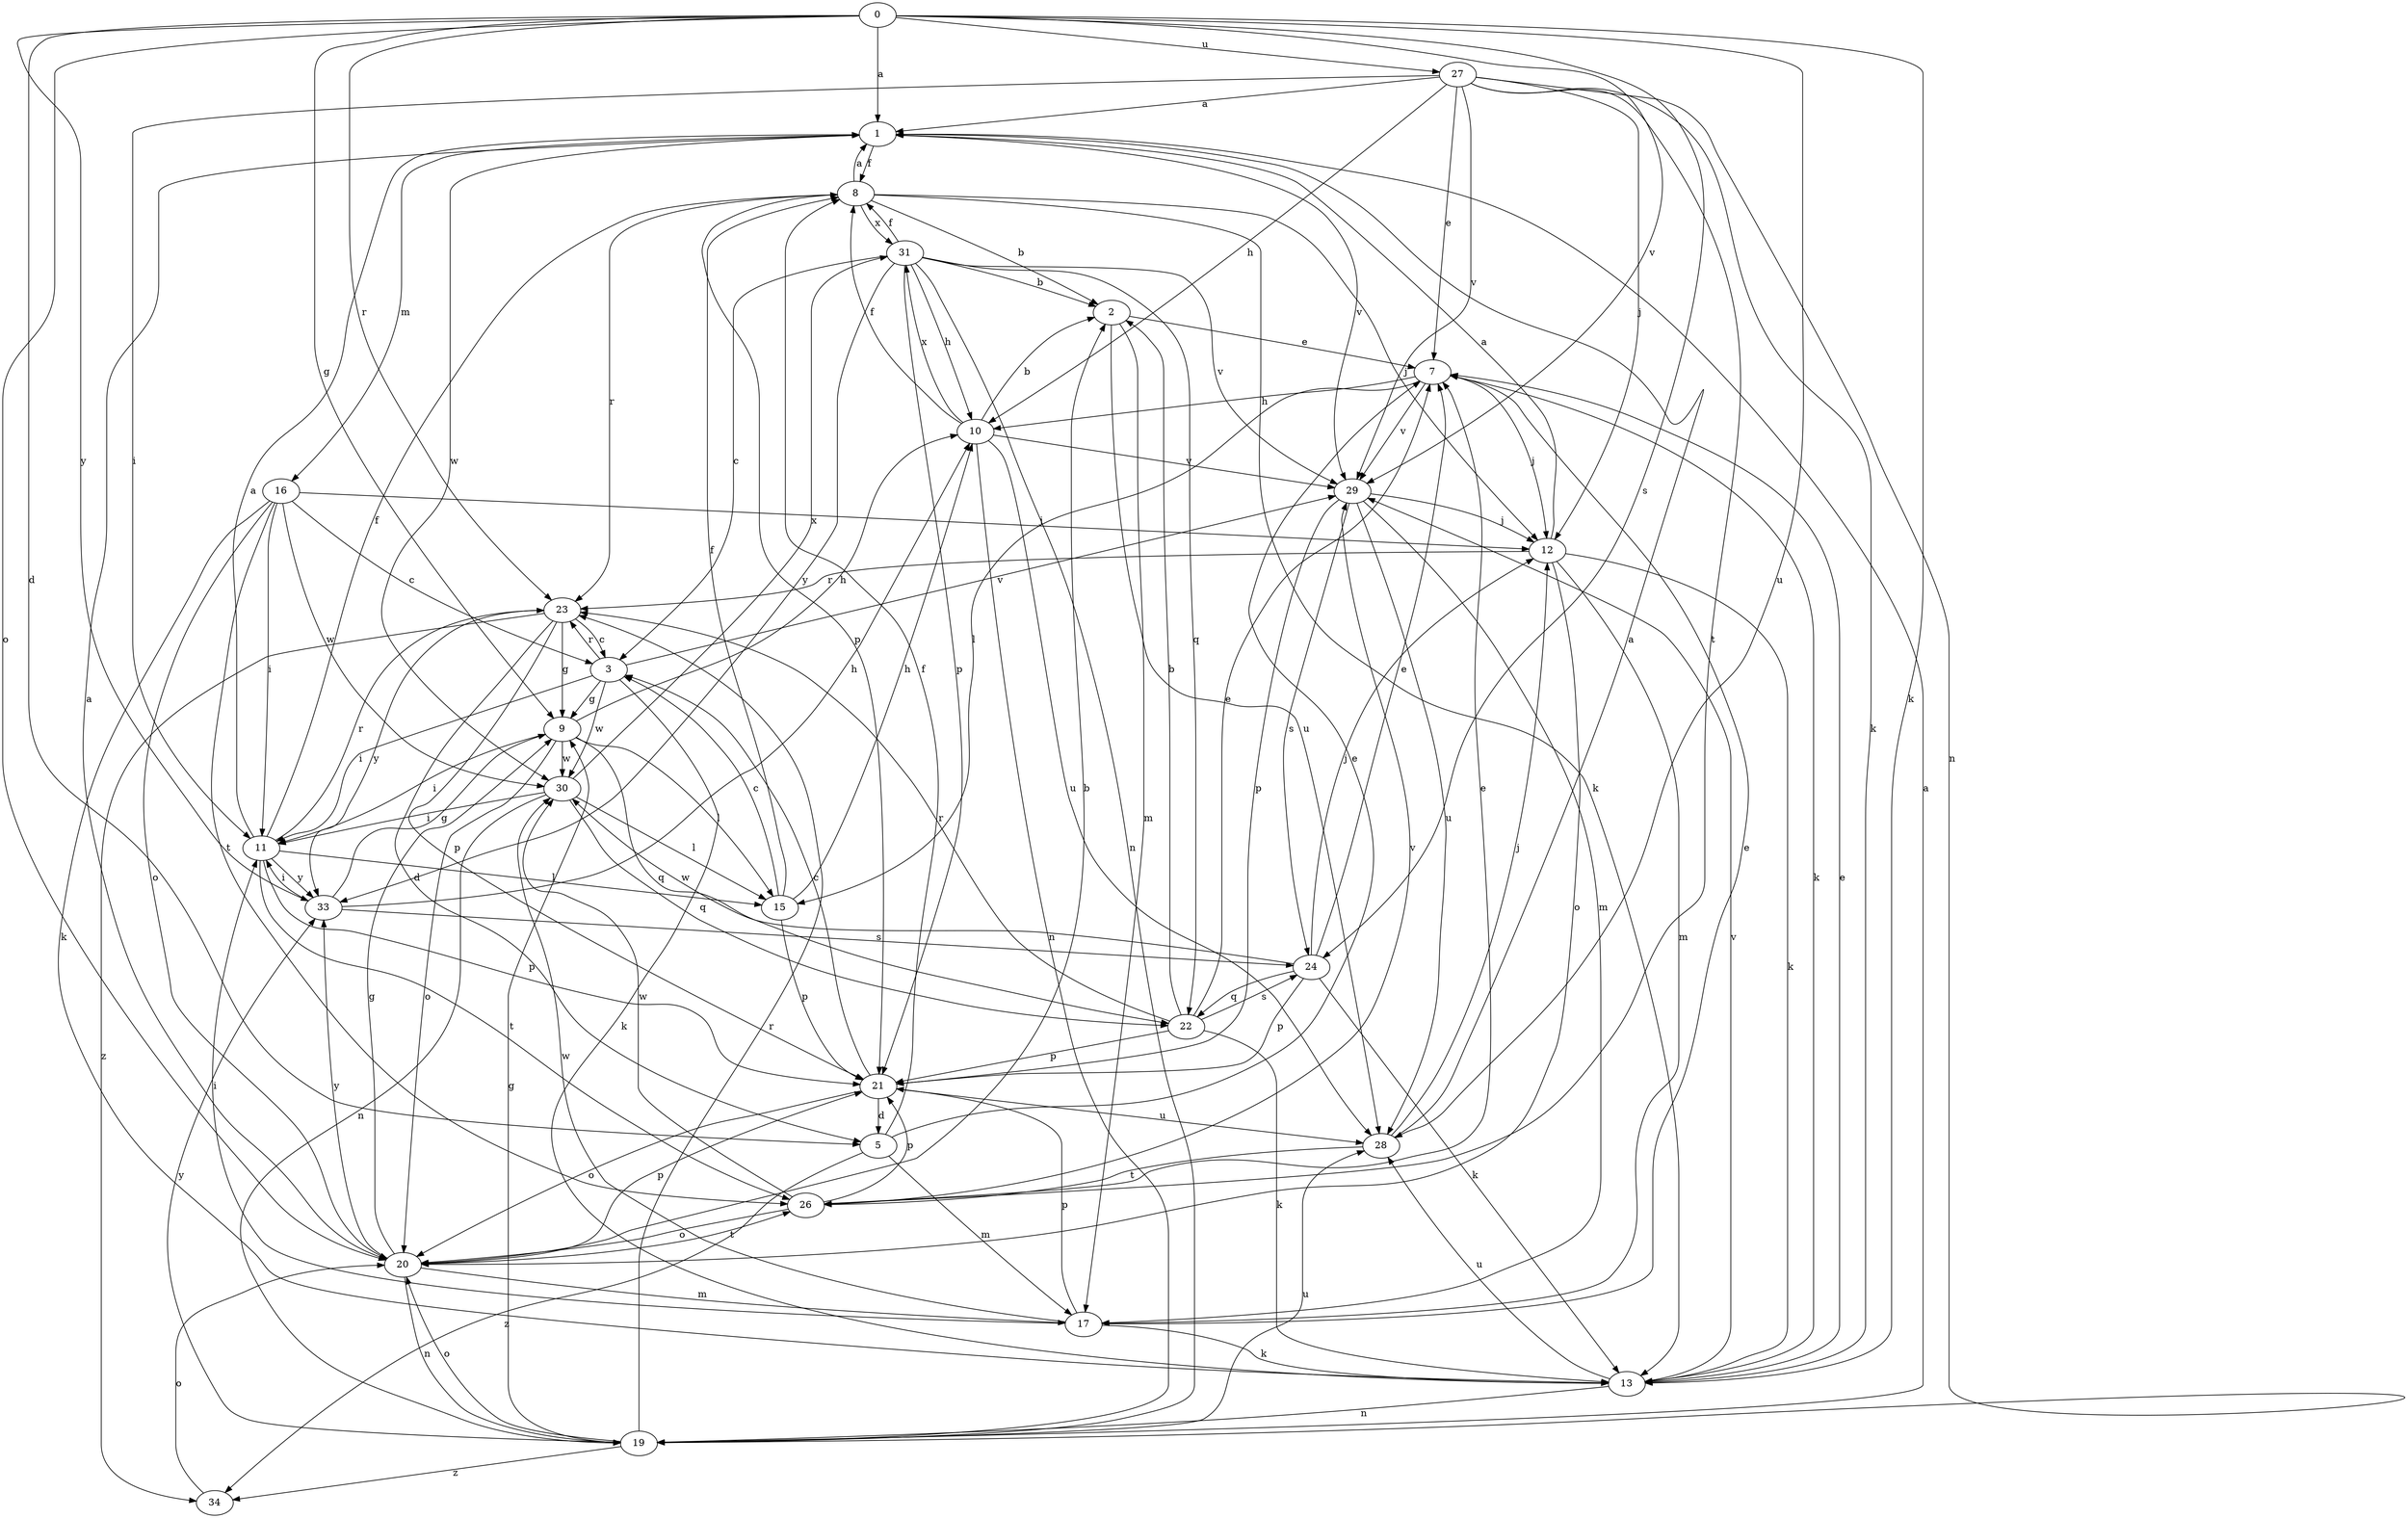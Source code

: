 strict digraph  {
0;
1;
2;
3;
5;
7;
8;
9;
10;
11;
12;
13;
15;
16;
17;
19;
20;
21;
22;
23;
24;
26;
27;
28;
29;
30;
31;
33;
34;
0 -> 1  [label=a];
0 -> 5  [label=d];
0 -> 9  [label=g];
0 -> 13  [label=k];
0 -> 20  [label=o];
0 -> 23  [label=r];
0 -> 24  [label=s];
0 -> 27  [label=u];
0 -> 28  [label=u];
0 -> 29  [label=v];
0 -> 33  [label=y];
1 -> 8  [label=f];
1 -> 16  [label=m];
1 -> 29  [label=v];
1 -> 30  [label=w];
2 -> 7  [label=e];
2 -> 17  [label=m];
2 -> 28  [label=u];
3 -> 9  [label=g];
3 -> 11  [label=i];
3 -> 13  [label=k];
3 -> 23  [label=r];
3 -> 29  [label=v];
3 -> 30  [label=w];
5 -> 7  [label=e];
5 -> 8  [label=f];
5 -> 17  [label=m];
5 -> 34  [label=z];
7 -> 10  [label=h];
7 -> 12  [label=j];
7 -> 13  [label=k];
7 -> 15  [label=l];
7 -> 29  [label=v];
8 -> 1  [label=a];
8 -> 2  [label=b];
8 -> 12  [label=j];
8 -> 13  [label=k];
8 -> 21  [label=p];
8 -> 23  [label=r];
8 -> 31  [label=x];
9 -> 10  [label=h];
9 -> 11  [label=i];
9 -> 15  [label=l];
9 -> 20  [label=o];
9 -> 22  [label=q];
9 -> 30  [label=w];
10 -> 2  [label=b];
10 -> 8  [label=f];
10 -> 19  [label=n];
10 -> 28  [label=u];
10 -> 29  [label=v];
10 -> 31  [label=x];
11 -> 1  [label=a];
11 -> 8  [label=f];
11 -> 15  [label=l];
11 -> 21  [label=p];
11 -> 23  [label=r];
11 -> 26  [label=t];
11 -> 33  [label=y];
12 -> 1  [label=a];
12 -> 13  [label=k];
12 -> 17  [label=m];
12 -> 20  [label=o];
12 -> 23  [label=r];
13 -> 7  [label=e];
13 -> 19  [label=n];
13 -> 28  [label=u];
13 -> 29  [label=v];
15 -> 3  [label=c];
15 -> 8  [label=f];
15 -> 10  [label=h];
15 -> 21  [label=p];
16 -> 3  [label=c];
16 -> 11  [label=i];
16 -> 12  [label=j];
16 -> 13  [label=k];
16 -> 20  [label=o];
16 -> 26  [label=t];
16 -> 30  [label=w];
17 -> 7  [label=e];
17 -> 11  [label=i];
17 -> 13  [label=k];
17 -> 21  [label=p];
17 -> 30  [label=w];
19 -> 1  [label=a];
19 -> 9  [label=g];
19 -> 20  [label=o];
19 -> 23  [label=r];
19 -> 28  [label=u];
19 -> 33  [label=y];
19 -> 34  [label=z];
20 -> 1  [label=a];
20 -> 2  [label=b];
20 -> 9  [label=g];
20 -> 17  [label=m];
20 -> 19  [label=n];
20 -> 21  [label=p];
20 -> 26  [label=t];
20 -> 33  [label=y];
21 -> 3  [label=c];
21 -> 5  [label=d];
21 -> 20  [label=o];
21 -> 28  [label=u];
22 -> 2  [label=b];
22 -> 7  [label=e];
22 -> 13  [label=k];
22 -> 21  [label=p];
22 -> 23  [label=r];
22 -> 24  [label=s];
23 -> 3  [label=c];
23 -> 5  [label=d];
23 -> 9  [label=g];
23 -> 21  [label=p];
23 -> 33  [label=y];
23 -> 34  [label=z];
24 -> 7  [label=e];
24 -> 12  [label=j];
24 -> 13  [label=k];
24 -> 21  [label=p];
24 -> 22  [label=q];
24 -> 30  [label=w];
26 -> 7  [label=e];
26 -> 20  [label=o];
26 -> 21  [label=p];
26 -> 29  [label=v];
26 -> 30  [label=w];
27 -> 1  [label=a];
27 -> 7  [label=e];
27 -> 10  [label=h];
27 -> 11  [label=i];
27 -> 12  [label=j];
27 -> 13  [label=k];
27 -> 19  [label=n];
27 -> 26  [label=t];
27 -> 29  [label=v];
28 -> 1  [label=a];
28 -> 12  [label=j];
28 -> 26  [label=t];
29 -> 12  [label=j];
29 -> 17  [label=m];
29 -> 21  [label=p];
29 -> 24  [label=s];
29 -> 28  [label=u];
30 -> 11  [label=i];
30 -> 15  [label=l];
30 -> 19  [label=n];
30 -> 22  [label=q];
30 -> 31  [label=x];
31 -> 2  [label=b];
31 -> 3  [label=c];
31 -> 8  [label=f];
31 -> 10  [label=h];
31 -> 19  [label=n];
31 -> 21  [label=p];
31 -> 22  [label=q];
31 -> 29  [label=v];
31 -> 33  [label=y];
33 -> 9  [label=g];
33 -> 10  [label=h];
33 -> 11  [label=i];
33 -> 24  [label=s];
34 -> 20  [label=o];
}
